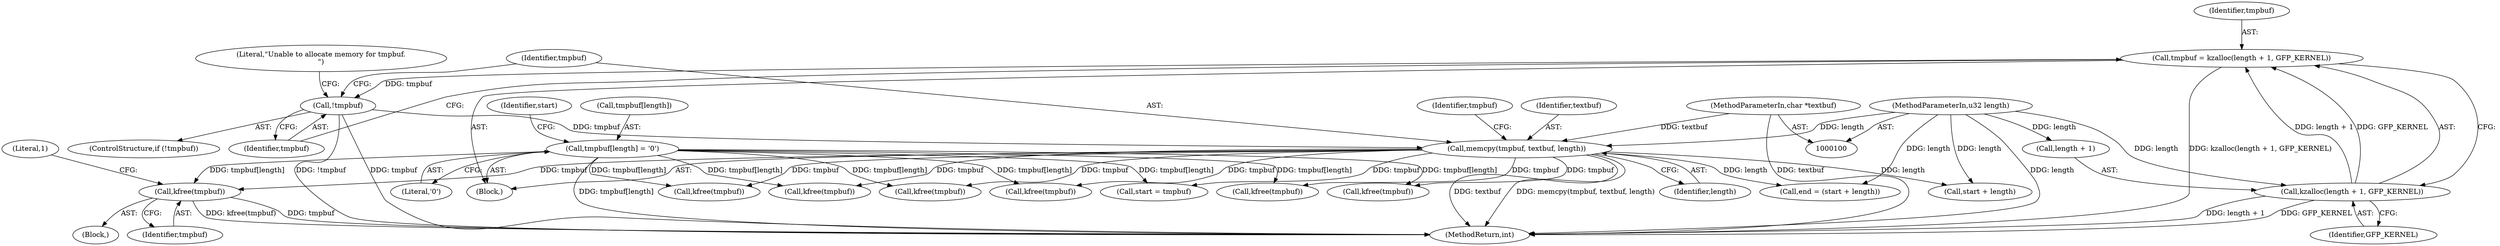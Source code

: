digraph "0_linux_cea4dcfdad926a27a18e188720efe0f2c9403456_0@API" {
"1000227" [label="(Call,kfree(tmpbuf))"];
"1000142" [label="(Call,tmpbuf[length] = '\0')"];
"1000138" [label="(Call,memcpy(tmpbuf, textbuf, length))"];
"1000130" [label="(Call,!tmpbuf)"];
"1000122" [label="(Call,tmpbuf = kzalloc(length + 1, GFP_KERNEL))"];
"1000124" [label="(Call,kzalloc(length + 1, GFP_KERNEL))"];
"1000104" [label="(MethodParameterIn,u32 length)"];
"1000103" [label="(MethodParameterIn,char *textbuf)"];
"1000249" [label="(Call,kfree(tmpbuf))"];
"1000226" [label="(Block,)"];
"1000130" [label="(Call,!tmpbuf)"];
"1000142" [label="(Call,tmpbuf[length] = '\0')"];
"1000274" [label="(Call,kfree(tmpbuf))"];
"1000125" [label="(Call,length + 1)"];
"1000138" [label="(Call,memcpy(tmpbuf, textbuf, length))"];
"1000204" [label="(Call,kfree(tmpbuf))"];
"1000106" [label="(Block,)"];
"1000302" [label="(MethodReturn,int)"];
"1000291" [label="(Call,kfree(tmpbuf))"];
"1000298" [label="(Call,kfree(tmpbuf))"];
"1000144" [label="(Identifier,tmpbuf)"];
"1000124" [label="(Call,kzalloc(length + 1, GFP_KERNEL))"];
"1000141" [label="(Identifier,length)"];
"1000173" [label="(Call,kfree(tmpbuf))"];
"1000129" [label="(ControlStructure,if (!tmpbuf))"];
"1000123" [label="(Identifier,tmpbuf)"];
"1000147" [label="(Call,start = tmpbuf)"];
"1000150" [label="(Call,end = (start + length))"];
"1000152" [label="(Call,start + length)"];
"1000131" [label="(Identifier,tmpbuf)"];
"1000227" [label="(Call,kfree(tmpbuf))"];
"1000128" [label="(Identifier,GFP_KERNEL)"];
"1000231" [label="(Literal,1)"];
"1000228" [label="(Identifier,tmpbuf)"];
"1000134" [label="(Literal,\"Unable to allocate memory for tmpbuf.\n\")"];
"1000148" [label="(Identifier,start)"];
"1000139" [label="(Identifier,tmpbuf)"];
"1000122" [label="(Call,tmpbuf = kzalloc(length + 1, GFP_KERNEL))"];
"1000103" [label="(MethodParameterIn,char *textbuf)"];
"1000143" [label="(Call,tmpbuf[length])"];
"1000146" [label="(Literal,'\0')"];
"1000104" [label="(MethodParameterIn,u32 length)"];
"1000140" [label="(Identifier,textbuf)"];
"1000227" -> "1000226"  [label="AST: "];
"1000227" -> "1000228"  [label="CFG: "];
"1000228" -> "1000227"  [label="AST: "];
"1000231" -> "1000227"  [label="CFG: "];
"1000227" -> "1000302"  [label="DDG: kfree(tmpbuf)"];
"1000227" -> "1000302"  [label="DDG: tmpbuf"];
"1000142" -> "1000227"  [label="DDG: tmpbuf[length]"];
"1000138" -> "1000227"  [label="DDG: tmpbuf"];
"1000142" -> "1000106"  [label="AST: "];
"1000142" -> "1000146"  [label="CFG: "];
"1000143" -> "1000142"  [label="AST: "];
"1000146" -> "1000142"  [label="AST: "];
"1000148" -> "1000142"  [label="CFG: "];
"1000142" -> "1000302"  [label="DDG: tmpbuf[length]"];
"1000142" -> "1000147"  [label="DDG: tmpbuf[length]"];
"1000142" -> "1000173"  [label="DDG: tmpbuf[length]"];
"1000142" -> "1000204"  [label="DDG: tmpbuf[length]"];
"1000142" -> "1000249"  [label="DDG: tmpbuf[length]"];
"1000142" -> "1000274"  [label="DDG: tmpbuf[length]"];
"1000142" -> "1000291"  [label="DDG: tmpbuf[length]"];
"1000142" -> "1000298"  [label="DDG: tmpbuf[length]"];
"1000138" -> "1000106"  [label="AST: "];
"1000138" -> "1000141"  [label="CFG: "];
"1000139" -> "1000138"  [label="AST: "];
"1000140" -> "1000138"  [label="AST: "];
"1000141" -> "1000138"  [label="AST: "];
"1000144" -> "1000138"  [label="CFG: "];
"1000138" -> "1000302"  [label="DDG: textbuf"];
"1000138" -> "1000302"  [label="DDG: memcpy(tmpbuf, textbuf, length)"];
"1000130" -> "1000138"  [label="DDG: tmpbuf"];
"1000103" -> "1000138"  [label="DDG: textbuf"];
"1000104" -> "1000138"  [label="DDG: length"];
"1000138" -> "1000147"  [label="DDG: tmpbuf"];
"1000138" -> "1000150"  [label="DDG: length"];
"1000138" -> "1000152"  [label="DDG: length"];
"1000138" -> "1000173"  [label="DDG: tmpbuf"];
"1000138" -> "1000204"  [label="DDG: tmpbuf"];
"1000138" -> "1000249"  [label="DDG: tmpbuf"];
"1000138" -> "1000274"  [label="DDG: tmpbuf"];
"1000138" -> "1000291"  [label="DDG: tmpbuf"];
"1000138" -> "1000298"  [label="DDG: tmpbuf"];
"1000130" -> "1000129"  [label="AST: "];
"1000130" -> "1000131"  [label="CFG: "];
"1000131" -> "1000130"  [label="AST: "];
"1000134" -> "1000130"  [label="CFG: "];
"1000139" -> "1000130"  [label="CFG: "];
"1000130" -> "1000302"  [label="DDG: !tmpbuf"];
"1000130" -> "1000302"  [label="DDG: tmpbuf"];
"1000122" -> "1000130"  [label="DDG: tmpbuf"];
"1000122" -> "1000106"  [label="AST: "];
"1000122" -> "1000124"  [label="CFG: "];
"1000123" -> "1000122"  [label="AST: "];
"1000124" -> "1000122"  [label="AST: "];
"1000131" -> "1000122"  [label="CFG: "];
"1000122" -> "1000302"  [label="DDG: kzalloc(length + 1, GFP_KERNEL)"];
"1000124" -> "1000122"  [label="DDG: length + 1"];
"1000124" -> "1000122"  [label="DDG: GFP_KERNEL"];
"1000124" -> "1000128"  [label="CFG: "];
"1000125" -> "1000124"  [label="AST: "];
"1000128" -> "1000124"  [label="AST: "];
"1000124" -> "1000302"  [label="DDG: length + 1"];
"1000124" -> "1000302"  [label="DDG: GFP_KERNEL"];
"1000104" -> "1000124"  [label="DDG: length"];
"1000104" -> "1000100"  [label="AST: "];
"1000104" -> "1000302"  [label="DDG: length"];
"1000104" -> "1000125"  [label="DDG: length"];
"1000104" -> "1000150"  [label="DDG: length"];
"1000104" -> "1000152"  [label="DDG: length"];
"1000103" -> "1000100"  [label="AST: "];
"1000103" -> "1000302"  [label="DDG: textbuf"];
}
